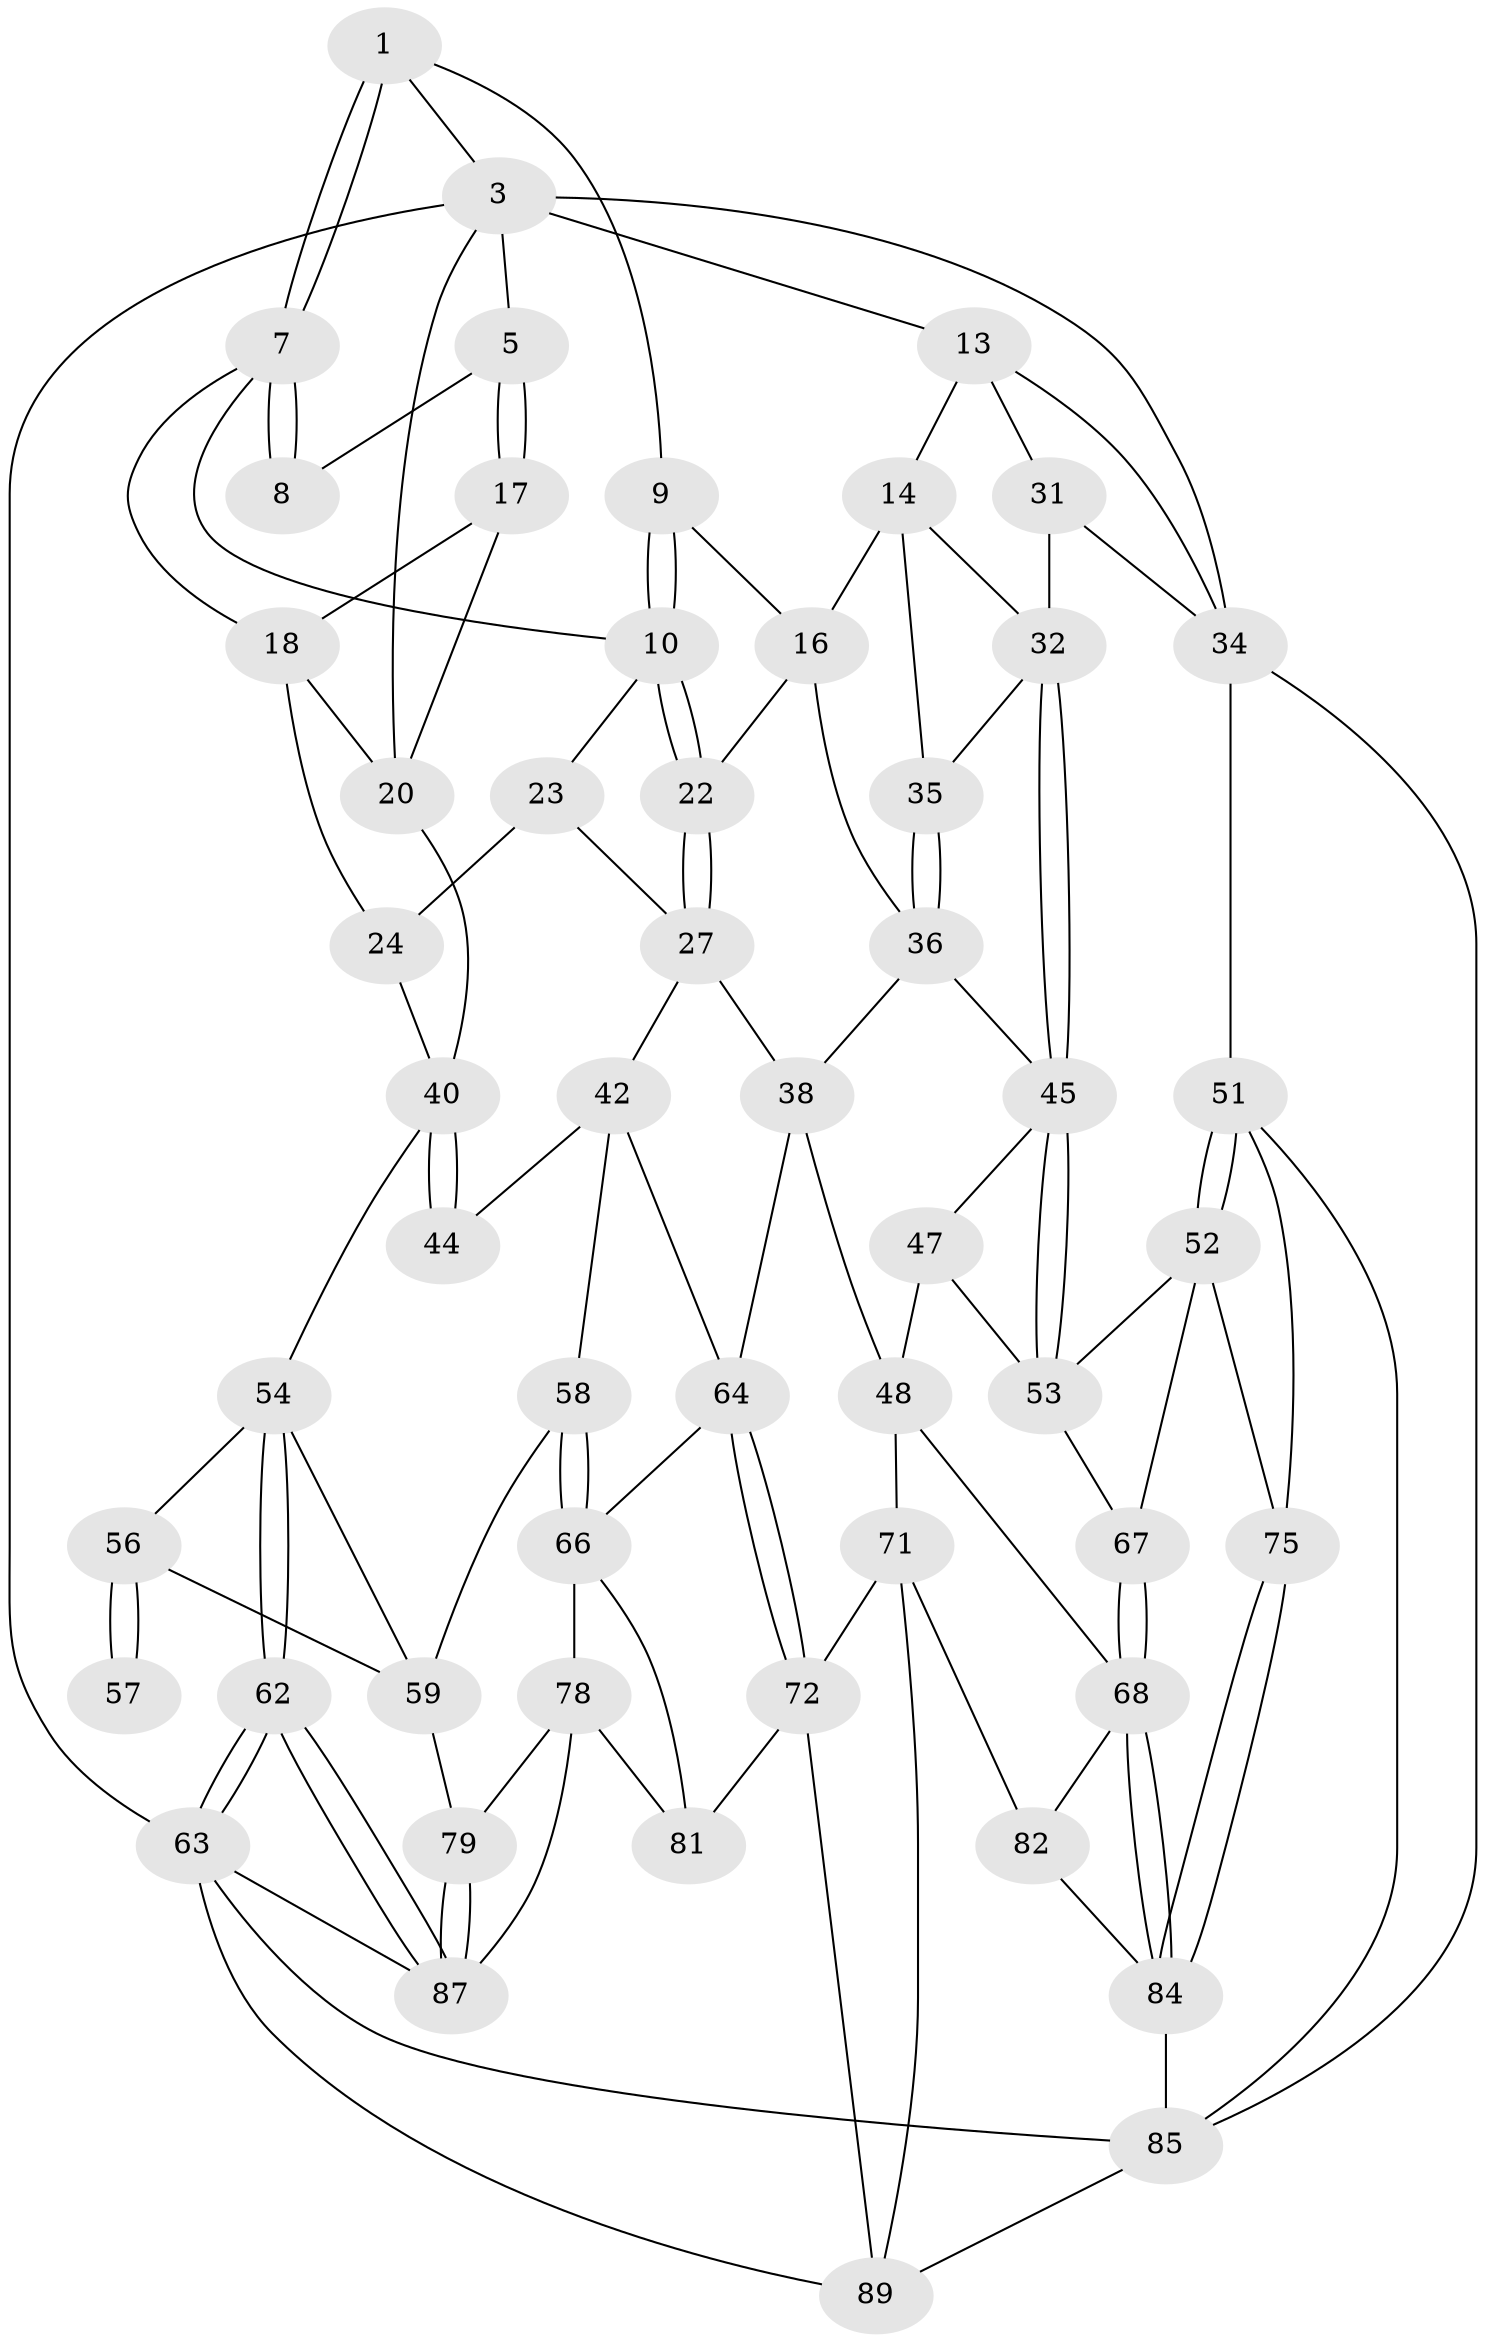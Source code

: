 // Generated by graph-tools (version 1.1) at 2025/52/02/27/25 19:52:44]
// undirected, 54 vertices, 119 edges
graph export_dot {
graph [start="1"]
  node [color=gray90,style=filled];
  1 [pos="+0.4228577911649227+0",super="+2"];
  3 [pos="+0.7136656361507366+0",super="+4"];
  5 [pos="+0+0",super="+6"];
  7 [pos="+0.2569348781514518+0.10918242562086358",super="+12"];
  8 [pos="+0.23083511504057183+0.10403397988112939"];
  9 [pos="+0.4771758807917329+0.18699879501075778"];
  10 [pos="+0.43350648698840805+0.2248665383594816",super="+11"];
  13 [pos="+0.7912488179700681+0.12081980909797822",super="+30"];
  14 [pos="+0.740142476778465+0.15978030469106774",super="+15"];
  16 [pos="+0.5707918362117026+0.20775502063224038",super="+21"];
  17 [pos="+0.15554314151110463+0.09478279756369436",super="+19"];
  18 [pos="+0.17505428634850737+0.2541734371103445",super="+26"];
  20 [pos="+0+0.1686178660069033",super="+29"];
  22 [pos="+0.44638709623346773+0.3589881307900565"];
  23 [pos="+0.3564511433974618+0.2230926052071191",super="+28"];
  24 [pos="+0.21620508690539886+0.34240819707900744",super="+25"];
  27 [pos="+0.3968589519598439+0.44492748288159667",super="+39"];
  31 [pos="+0.8402069307975941+0.4480939524989103"];
  32 [pos="+0.8380836622045889+0.4497212818304282",super="+33"];
  34 [pos="+1+0.21653920962497364",super="+50"];
  35 [pos="+0.619357387764856+0.38160071094470244"];
  36 [pos="+0.6192501471351722+0.38173435824955626",super="+37"];
  38 [pos="+0.5444238587871993+0.5028159566742282",super="+49"];
  40 [pos="+0.142524817199949+0.44716834731976596",super="+41"];
  42 [pos="+0.4028146272446586+0.48516840517269993",super="+43"];
  44 [pos="+0.14549073695554485+0.46621555203975124"];
  45 [pos="+0.8335683396690677+0.4576029734510048",super="+46"];
  47 [pos="+0.6807326164864631+0.5740576869044368"];
  48 [pos="+0.6021703916832235+0.6102320293047825",super="+70"];
  51 [pos="+1+0.6329381935708583",super="+74"];
  52 [pos="+0.9634236676380361+0.6299872338523163",super="+73"];
  53 [pos="+0.8147087039297911+0.5675139741071742",super="+61"];
  54 [pos="+0+0.5964056802063068",super="+55"];
  56 [pos="+0+0.5975103947288118",super="+60"];
  57 [pos="+0.07471435411446592+0.5148168091653336"];
  58 [pos="+0.18426430116597378+0.6211029803130266"];
  59 [pos="+0.11457261074755522+0.6423149362796106",super="+76"];
  62 [pos="+0+1"];
  63 [pos="+0+1",super="+91"];
  64 [pos="+0.4860142320241991+0.727023473273545",super="+65"];
  66 [pos="+0.23101546541276946+0.659361273863147",super="+77"];
  67 [pos="+0.7787570187876247+0.6863880599904096"];
  68 [pos="+0.7708936688587825+0.7045769012397874",super="+69"];
  71 [pos="+0.5566472432421972+0.776145324657074",super="+83"];
  72 [pos="+0.4867048242895469+0.7377707509961198",super="+80"];
  75 [pos="+1+0.9083744930612188"];
  78 [pos="+0.20306342161919574+0.7853466276560958",super="+88"];
  79 [pos="+0.08061417758533419+0.8315225830665247"];
  81 [pos="+0.39589688005760654+0.7942296374557211"];
  82 [pos="+0.6544898602684043+0.8395635956784765"];
  84 [pos="+0.7921533188513354+0.7730848090412656",super="+86"];
  85 [pos="+1+1",super="+93"];
  87 [pos="+0.0337854746541382+0.8926500263076789",super="+92"];
  89 [pos="+0.5155557390984382+1",super="+90"];
  1 -- 7;
  1 -- 7;
  1 -- 3;
  1 -- 9;
  3 -- 13;
  3 -- 34;
  3 -- 20;
  3 -- 5;
  3 -- 63;
  5 -- 17;
  5 -- 17;
  5 -- 8;
  7 -- 8;
  7 -- 8;
  7 -- 10;
  7 -- 18;
  9 -- 10;
  9 -- 10;
  9 -- 16;
  10 -- 22;
  10 -- 22;
  10 -- 23;
  13 -- 14;
  13 -- 34;
  13 -- 31;
  14 -- 32;
  14 -- 16;
  14 -- 35;
  16 -- 36;
  16 -- 22;
  17 -- 18;
  17 -- 20;
  18 -- 20;
  18 -- 24;
  20 -- 40;
  22 -- 27;
  22 -- 27;
  23 -- 24 [weight=2];
  23 -- 27;
  24 -- 40;
  27 -- 42;
  27 -- 38;
  31 -- 32;
  31 -- 34;
  32 -- 45;
  32 -- 45;
  32 -- 35;
  34 -- 85;
  34 -- 51;
  35 -- 36;
  35 -- 36;
  36 -- 45;
  36 -- 38;
  38 -- 48;
  38 -- 64;
  40 -- 44;
  40 -- 44;
  40 -- 54;
  42 -- 64;
  42 -- 58;
  42 -- 44;
  45 -- 53;
  45 -- 53;
  45 -- 47;
  47 -- 48;
  47 -- 53;
  48 -- 71;
  48 -- 68;
  51 -- 52;
  51 -- 52;
  51 -- 75;
  51 -- 85;
  52 -- 53;
  52 -- 75;
  52 -- 67;
  53 -- 67;
  54 -- 62;
  54 -- 62;
  54 -- 56;
  54 -- 59;
  56 -- 57 [weight=2];
  56 -- 57;
  56 -- 59;
  58 -- 59;
  58 -- 66;
  58 -- 66;
  59 -- 79;
  62 -- 63;
  62 -- 63;
  62 -- 87;
  62 -- 87;
  63 -- 85;
  63 -- 87;
  63 -- 89;
  64 -- 72;
  64 -- 72;
  64 -- 66;
  66 -- 81;
  66 -- 78;
  67 -- 68;
  67 -- 68;
  68 -- 84;
  68 -- 84;
  68 -- 82;
  71 -- 72;
  71 -- 89;
  71 -- 82;
  72 -- 89;
  72 -- 81;
  75 -- 84;
  75 -- 84;
  78 -- 79;
  78 -- 81;
  78 -- 87;
  79 -- 87;
  79 -- 87;
  82 -- 84;
  84 -- 85;
  85 -- 89;
}
